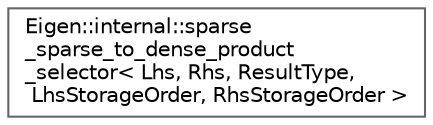 digraph "Graphical Class Hierarchy"
{
 // LATEX_PDF_SIZE
  bgcolor="transparent";
  edge [fontname=Helvetica,fontsize=10,labelfontname=Helvetica,labelfontsize=10];
  node [fontname=Helvetica,fontsize=10,shape=box,height=0.2,width=0.4];
  rankdir="LR";
  Node0 [id="Node000000",label="Eigen::internal::sparse\l_sparse_to_dense_product\l_selector\< Lhs, Rhs, ResultType,\l LhsStorageOrder, RhsStorageOrder \>",height=0.2,width=0.4,color="grey40", fillcolor="white", style="filled",URL="$structEigen_1_1internal_1_1sparse__sparse__to__dense__product__selector.html",tooltip=" "];
}
